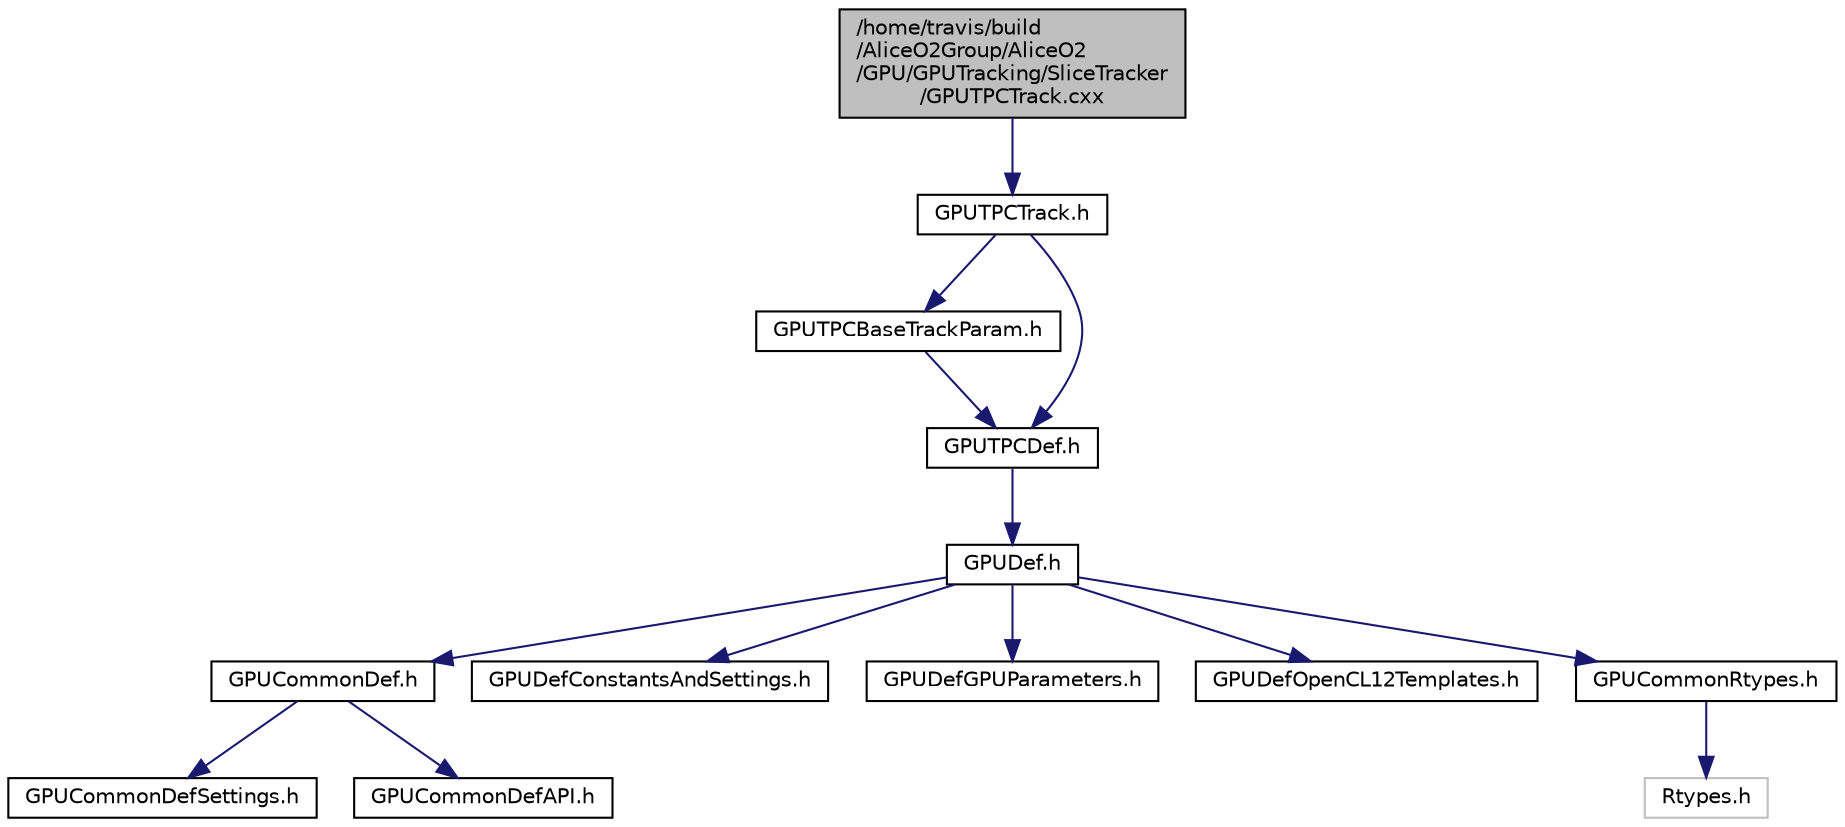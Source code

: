 digraph "/home/travis/build/AliceO2Group/AliceO2/GPU/GPUTracking/SliceTracker/GPUTPCTrack.cxx"
{
 // INTERACTIVE_SVG=YES
  bgcolor="transparent";
  edge [fontname="Helvetica",fontsize="10",labelfontname="Helvetica",labelfontsize="10"];
  node [fontname="Helvetica",fontsize="10",shape=record];
  Node1 [label="/home/travis/build\l/AliceO2Group/AliceO2\l/GPU/GPUTracking/SliceTracker\l/GPUTPCTrack.cxx",height=0.2,width=0.4,color="black", fillcolor="grey75", style="filled", fontcolor="black"];
  Node1 -> Node2 [color="midnightblue",fontsize="10",style="solid",fontname="Helvetica"];
  Node2 [label="GPUTPCTrack.h",height=0.2,width=0.4,color="black",URL="$d0/d88/GPUTPCTrack_8h.html"];
  Node2 -> Node3 [color="midnightblue",fontsize="10",style="solid",fontname="Helvetica"];
  Node3 [label="GPUTPCBaseTrackParam.h",height=0.2,width=0.4,color="black",URL="$df/d00/GPUTPCBaseTrackParam_8h.html"];
  Node3 -> Node4 [color="midnightblue",fontsize="10",style="solid",fontname="Helvetica"];
  Node4 [label="GPUTPCDef.h",height=0.2,width=0.4,color="black",URL="$da/dab/GPUTPCDef_8h.html"];
  Node4 -> Node5 [color="midnightblue",fontsize="10",style="solid",fontname="Helvetica"];
  Node5 [label="GPUDef.h",height=0.2,width=0.4,color="black",URL="$d2/d6d/GPUDef_8h.html"];
  Node5 -> Node6 [color="midnightblue",fontsize="10",style="solid",fontname="Helvetica"];
  Node6 [label="GPUCommonDef.h",height=0.2,width=0.4,color="black",URL="$df/d21/GPUCommonDef_8h.html"];
  Node6 -> Node7 [color="midnightblue",fontsize="10",style="solid",fontname="Helvetica"];
  Node7 [label="GPUCommonDefSettings.h",height=0.2,width=0.4,color="black",URL="$d5/d93/GPUCommonDefSettings_8h.html"];
  Node6 -> Node8 [color="midnightblue",fontsize="10",style="solid",fontname="Helvetica"];
  Node8 [label="GPUCommonDefAPI.h",height=0.2,width=0.4,color="black",URL="$da/d5a/GPUCommonDefAPI_8h.html"];
  Node5 -> Node9 [color="midnightblue",fontsize="10",style="solid",fontname="Helvetica"];
  Node9 [label="GPUDefConstantsAndSettings.h",height=0.2,width=0.4,color="black",URL="$d2/d37/GPUDefConstantsAndSettings_8h.html"];
  Node5 -> Node10 [color="midnightblue",fontsize="10",style="solid",fontname="Helvetica"];
  Node10 [label="GPUDefGPUParameters.h",height=0.2,width=0.4,color="black",URL="$dc/de9/GPUDefGPUParameters_8h.html"];
  Node5 -> Node11 [color="midnightblue",fontsize="10",style="solid",fontname="Helvetica"];
  Node11 [label="GPUDefOpenCL12Templates.h",height=0.2,width=0.4,color="black",URL="$d3/d4c/GPUDefOpenCL12Templates_8h.html"];
  Node5 -> Node12 [color="midnightblue",fontsize="10",style="solid",fontname="Helvetica"];
  Node12 [label="GPUCommonRtypes.h",height=0.2,width=0.4,color="black",URL="$d2/d45/GPUCommonRtypes_8h.html"];
  Node12 -> Node13 [color="midnightblue",fontsize="10",style="solid",fontname="Helvetica"];
  Node13 [label="Rtypes.h",height=0.2,width=0.4,color="grey75"];
  Node2 -> Node4 [color="midnightblue",fontsize="10",style="solid",fontname="Helvetica"];
}
